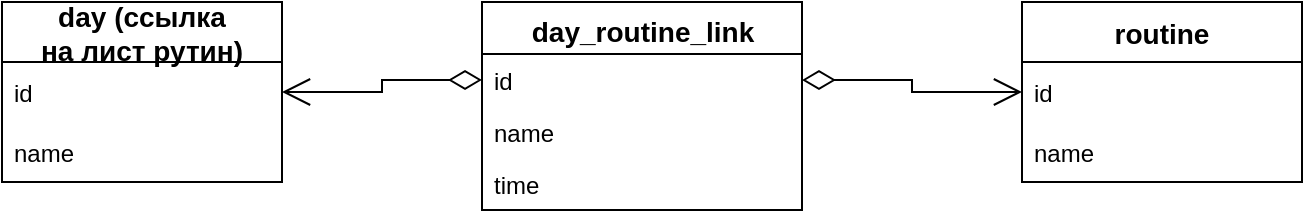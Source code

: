 <mxfile version="15.8.7" type="device"><diagram name="Page-1" id="9f46799a-70d6-7492-0946-bef42562c5a5"><mxGraphModel dx="878" dy="937" grid="1" gridSize="10" guides="1" tooltips="1" connect="1" arrows="1" fold="1" page="1" pageScale="1" pageWidth="1100" pageHeight="850" background="none" math="0" shadow="0"><root><mxCell id="0"/><mxCell id="1" parent="0"/><mxCell id="78961159f06e98e8-17" value="day_routine_link" style="swimlane;html=1;fontStyle=1;align=center;verticalAlign=top;childLayout=stackLayout;horizontal=1;startSize=26;horizontalStack=0;resizeParent=1;resizeLast=0;collapsible=1;marginBottom=0;swimlaneFillColor=#ffffff;rounded=0;shadow=0;comic=0;labelBackgroundColor=none;strokeWidth=1;fillColor=none;fontFamily=Helvetica;fontSize=14;expand=1;" parent="1" vertex="1"><mxGeometry x="280" y="40" width="160" height="104" as="geometry"/></mxCell><mxCell id="78961159f06e98e8-21" value="id" style="text;html=1;strokeColor=none;fillColor=none;align=left;verticalAlign=top;spacingLeft=4;spacingRight=4;whiteSpace=wrap;overflow=hidden;rotatable=0;points=[[0,0.5],[1,0.5]];portConstraint=eastwest;" parent="78961159f06e98e8-17" vertex="1"><mxGeometry y="26" width="160" height="26" as="geometry"/></mxCell><mxCell id="78961159f06e98e8-23" value="name" style="text;html=1;strokeColor=none;fillColor=none;align=left;verticalAlign=top;spacingLeft=4;spacingRight=4;whiteSpace=wrap;overflow=hidden;rotatable=0;points=[[0,0.5],[1,0.5]];portConstraint=eastwest;" parent="78961159f06e98e8-17" vertex="1"><mxGeometry y="52" width="160" height="26" as="geometry"/></mxCell><mxCell id="1L1TzeRJ46K_TZZQcaJE-3" value="time" style="text;html=1;strokeColor=none;fillColor=none;align=left;verticalAlign=top;spacingLeft=4;spacingRight=4;whiteSpace=wrap;overflow=hidden;rotatable=0;points=[[0,0.5],[1,0.5]];portConstraint=eastwest;" vertex="1" parent="78961159f06e98e8-17"><mxGeometry y="78" width="160" height="26" as="geometry"/></mxCell><mxCell id="NgGInWAuXAizzc_Rb6Kc-6" value="day (ссылка &#10;на лист рутин)" style="swimlane;fontStyle=1;childLayout=stackLayout;horizontal=1;startSize=30;horizontalStack=0;resizeParent=1;resizeParentMax=0;resizeLast=0;collapsible=1;marginBottom=0;fontSize=14;fontFamily=Helvetica;" parent="1" vertex="1"><mxGeometry x="40" y="40" width="140" height="90" as="geometry"/></mxCell><mxCell id="NgGInWAuXAizzc_Rb6Kc-7" value="id" style="text;strokeColor=none;fillColor=none;align=left;verticalAlign=middle;spacingLeft=4;spacingRight=4;overflow=hidden;points=[[0,0.5],[1,0.5]];portConstraint=eastwest;rotatable=0;" parent="NgGInWAuXAizzc_Rb6Kc-6" vertex="1"><mxGeometry y="30" width="140" height="30" as="geometry"/></mxCell><mxCell id="NgGInWAuXAizzc_Rb6Kc-8" value="name" style="text;strokeColor=none;fillColor=none;align=left;verticalAlign=middle;spacingLeft=4;spacingRight=4;overflow=hidden;points=[[0,0.5],[1,0.5]];portConstraint=eastwest;rotatable=0;" parent="NgGInWAuXAizzc_Rb6Kc-6" vertex="1"><mxGeometry y="60" width="140" height="30" as="geometry"/></mxCell><mxCell id="NgGInWAuXAizzc_Rb6Kc-13" value="" style="endArrow=open;html=1;endSize=12;startArrow=diamondThin;startSize=14;startFill=0;edgeStyle=orthogonalEdgeStyle;rounded=0;fontFamily=Helvetica;fontSize=14;entryX=1;entryY=0.5;entryDx=0;entryDy=0;exitX=0;exitY=0.5;exitDx=0;exitDy=0;fontStyle=0;arcSize=20;" parent="1" source="78961159f06e98e8-21" target="NgGInWAuXAizzc_Rb6Kc-7" edge="1"><mxGeometry relative="1" as="geometry"><mxPoint x="350" y="280" as="sourcePoint"/><mxPoint x="590" y="280" as="targetPoint"/></mxGeometry></mxCell><mxCell id="1L1TzeRJ46K_TZZQcaJE-4" value="routine" style="swimlane;fontStyle=1;childLayout=stackLayout;horizontal=1;startSize=30;horizontalStack=0;resizeParent=1;resizeParentMax=0;resizeLast=0;collapsible=1;marginBottom=0;fontSize=14;" vertex="1" parent="1"><mxGeometry x="550" y="40" width="140" height="90" as="geometry"/></mxCell><mxCell id="1L1TzeRJ46K_TZZQcaJE-5" value="id" style="text;strokeColor=none;fillColor=none;align=left;verticalAlign=middle;spacingLeft=4;spacingRight=4;overflow=hidden;points=[[0,0.5],[1,0.5]];portConstraint=eastwest;rotatable=0;" vertex="1" parent="1L1TzeRJ46K_TZZQcaJE-4"><mxGeometry y="30" width="140" height="30" as="geometry"/></mxCell><mxCell id="1L1TzeRJ46K_TZZQcaJE-6" value="name" style="text;strokeColor=none;fillColor=none;align=left;verticalAlign=middle;spacingLeft=4;spacingRight=4;overflow=hidden;points=[[0,0.5],[1,0.5]];portConstraint=eastwest;rotatable=0;" vertex="1" parent="1L1TzeRJ46K_TZZQcaJE-4"><mxGeometry y="60" width="140" height="30" as="geometry"/></mxCell><mxCell id="1L1TzeRJ46K_TZZQcaJE-8" value="" style="endArrow=open;html=1;endSize=12;startArrow=diamondThin;startSize=14;startFill=0;edgeStyle=orthogonalEdgeStyle;rounded=0;fontFamily=Helvetica;fontSize=14;entryX=0;entryY=0.5;entryDx=0;entryDy=0;exitX=1;exitY=0.5;exitDx=0;exitDy=0;fontStyle=0;arcSize=20;" edge="1" parent="1" source="78961159f06e98e8-21" target="1L1TzeRJ46K_TZZQcaJE-5"><mxGeometry relative="1" as="geometry"><mxPoint x="290" y="89" as="sourcePoint"/><mxPoint x="190" y="95" as="targetPoint"/></mxGeometry></mxCell></root></mxGraphModel></diagram></mxfile>